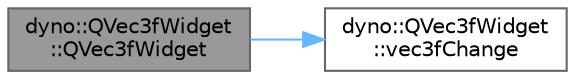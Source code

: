 digraph "dyno::QVec3fWidget::QVec3fWidget"
{
 // LATEX_PDF_SIZE
  bgcolor="transparent";
  edge [fontname=Helvetica,fontsize=10,labelfontname=Helvetica,labelfontsize=10];
  node [fontname=Helvetica,fontsize=10,shape=box,height=0.2,width=0.4];
  rankdir="LR";
  Node1 [id="Node000001",label="dyno::QVec3fWidget\l::QVec3fWidget",height=0.2,width=0.4,color="gray40", fillcolor="grey60", style="filled", fontcolor="black",tooltip=" "];
  Node1 -> Node2 [id="edge1_Node000001_Node000002",color="steelblue1",style="solid",tooltip=" "];
  Node2 [id="Node000002",label="dyno::QVec3fWidget\l::vec3fChange",height=0.2,width=0.4,color="grey40", fillcolor="white", style="filled",URL="$classdyno_1_1_q_vec3f_widget.html#a55b24c549e519d514b35d5deb8990a24",tooltip=" "];
}
